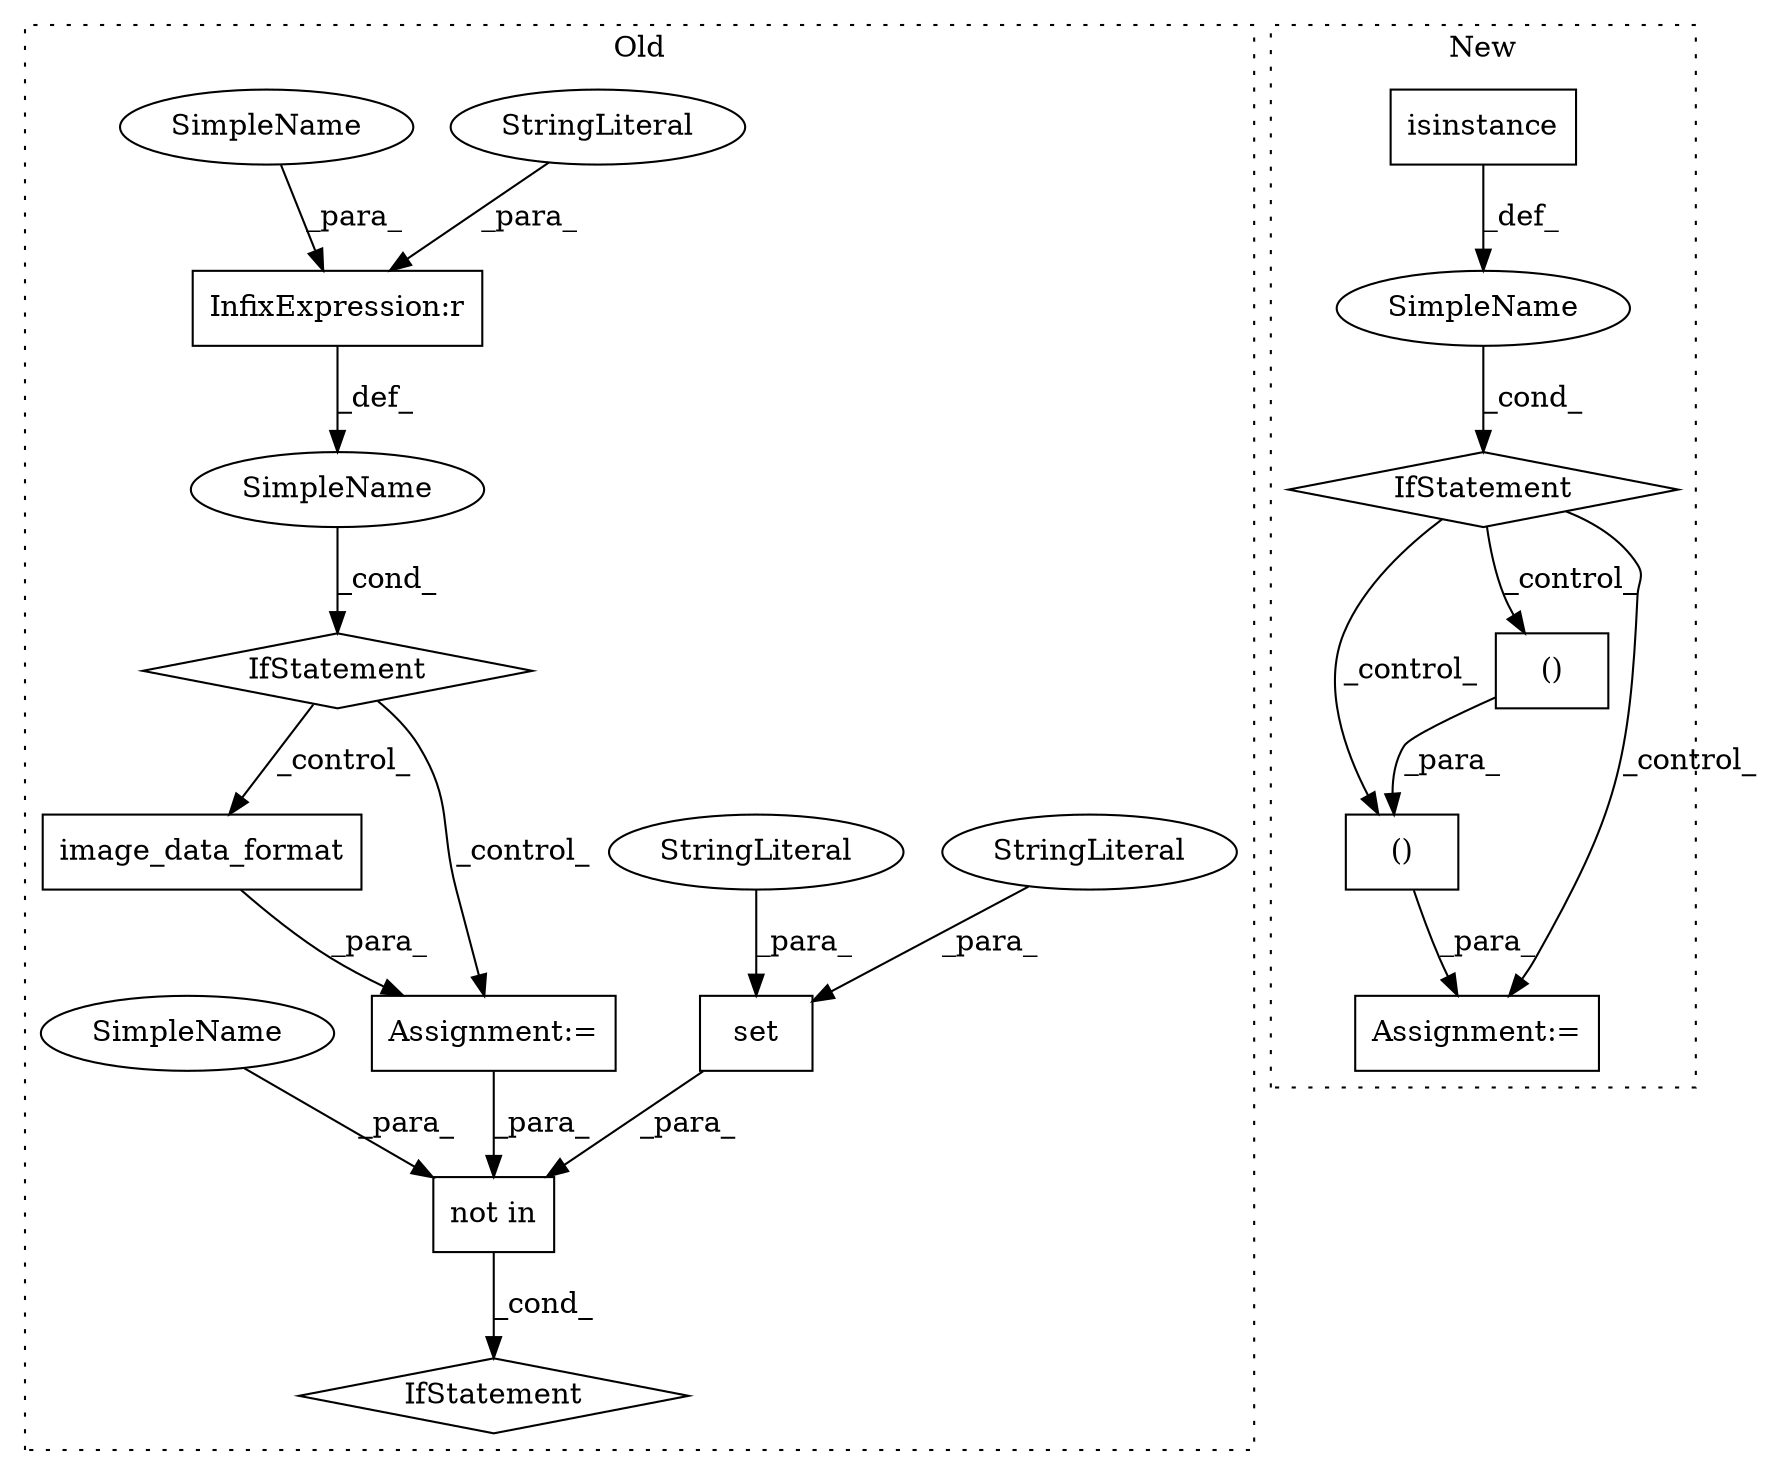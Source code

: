 digraph G {
subgraph cluster0 {
1 [label="image_data_format" a="32" s="41885" l="19" shape="box"];
3 [label="IfStatement" a="25" s="42287,42351" l="8,2" shape="diamond"];
7 [label="set" a="32" s="42314,42350" l="4,1" shape="box"];
9 [label="StringLiteral" a="45" s="42334" l="16" shape="ellipse"];
10 [label="StringLiteral" a="45" s="42318" l="15" shape="ellipse"];
11 [label="InfixExpression:r" a="27" s="41842" l="4" shape="box"];
12 [label="not in" a="108" s="42295" l="56" shape="box"];
13 [label="StringLiteral" a="45" s="41846" l="9" shape="ellipse"];
14 [label="SimpleName" a="42" s="" l="" shape="ellipse"];
15 [label="IfStatement" a="25" s="41827,41855" l="4,2" shape="diamond"];
16 [label="Assignment:=" a="7" s="41876" l="1" shape="box"];
18 [label="SimpleName" a="42" s="41831" l="11" shape="ellipse"];
19 [label="SimpleName" a="42" s="42295" l="11" shape="ellipse"];
label = "Old";
style="dotted";
}
subgraph cluster1 {
2 [label="IfStatement" a="25" s="29332,29360" l="4,2" shape="diamond"];
4 [label="()" a="106" s="29397" l="81" shape="box"];
5 [label="isinstance" a="32" s="29336,29359" l="11,1" shape="box"];
6 [label="()" a="106" s="29448" l="29" shape="box"];
8 [label="SimpleName" a="42" s="" l="" shape="ellipse"];
17 [label="Assignment:=" a="7" s="29383" l="14" shape="box"];
label = "New";
style="dotted";
}
1 -> 16 [label="_para_"];
2 -> 4 [label="_control_"];
2 -> 17 [label="_control_"];
2 -> 6 [label="_control_"];
4 -> 17 [label="_para_"];
5 -> 8 [label="_def_"];
6 -> 4 [label="_para_"];
7 -> 12 [label="_para_"];
8 -> 2 [label="_cond_"];
9 -> 7 [label="_para_"];
10 -> 7 [label="_para_"];
11 -> 14 [label="_def_"];
12 -> 3 [label="_cond_"];
13 -> 11 [label="_para_"];
14 -> 15 [label="_cond_"];
15 -> 1 [label="_control_"];
15 -> 16 [label="_control_"];
16 -> 12 [label="_para_"];
18 -> 11 [label="_para_"];
19 -> 12 [label="_para_"];
}